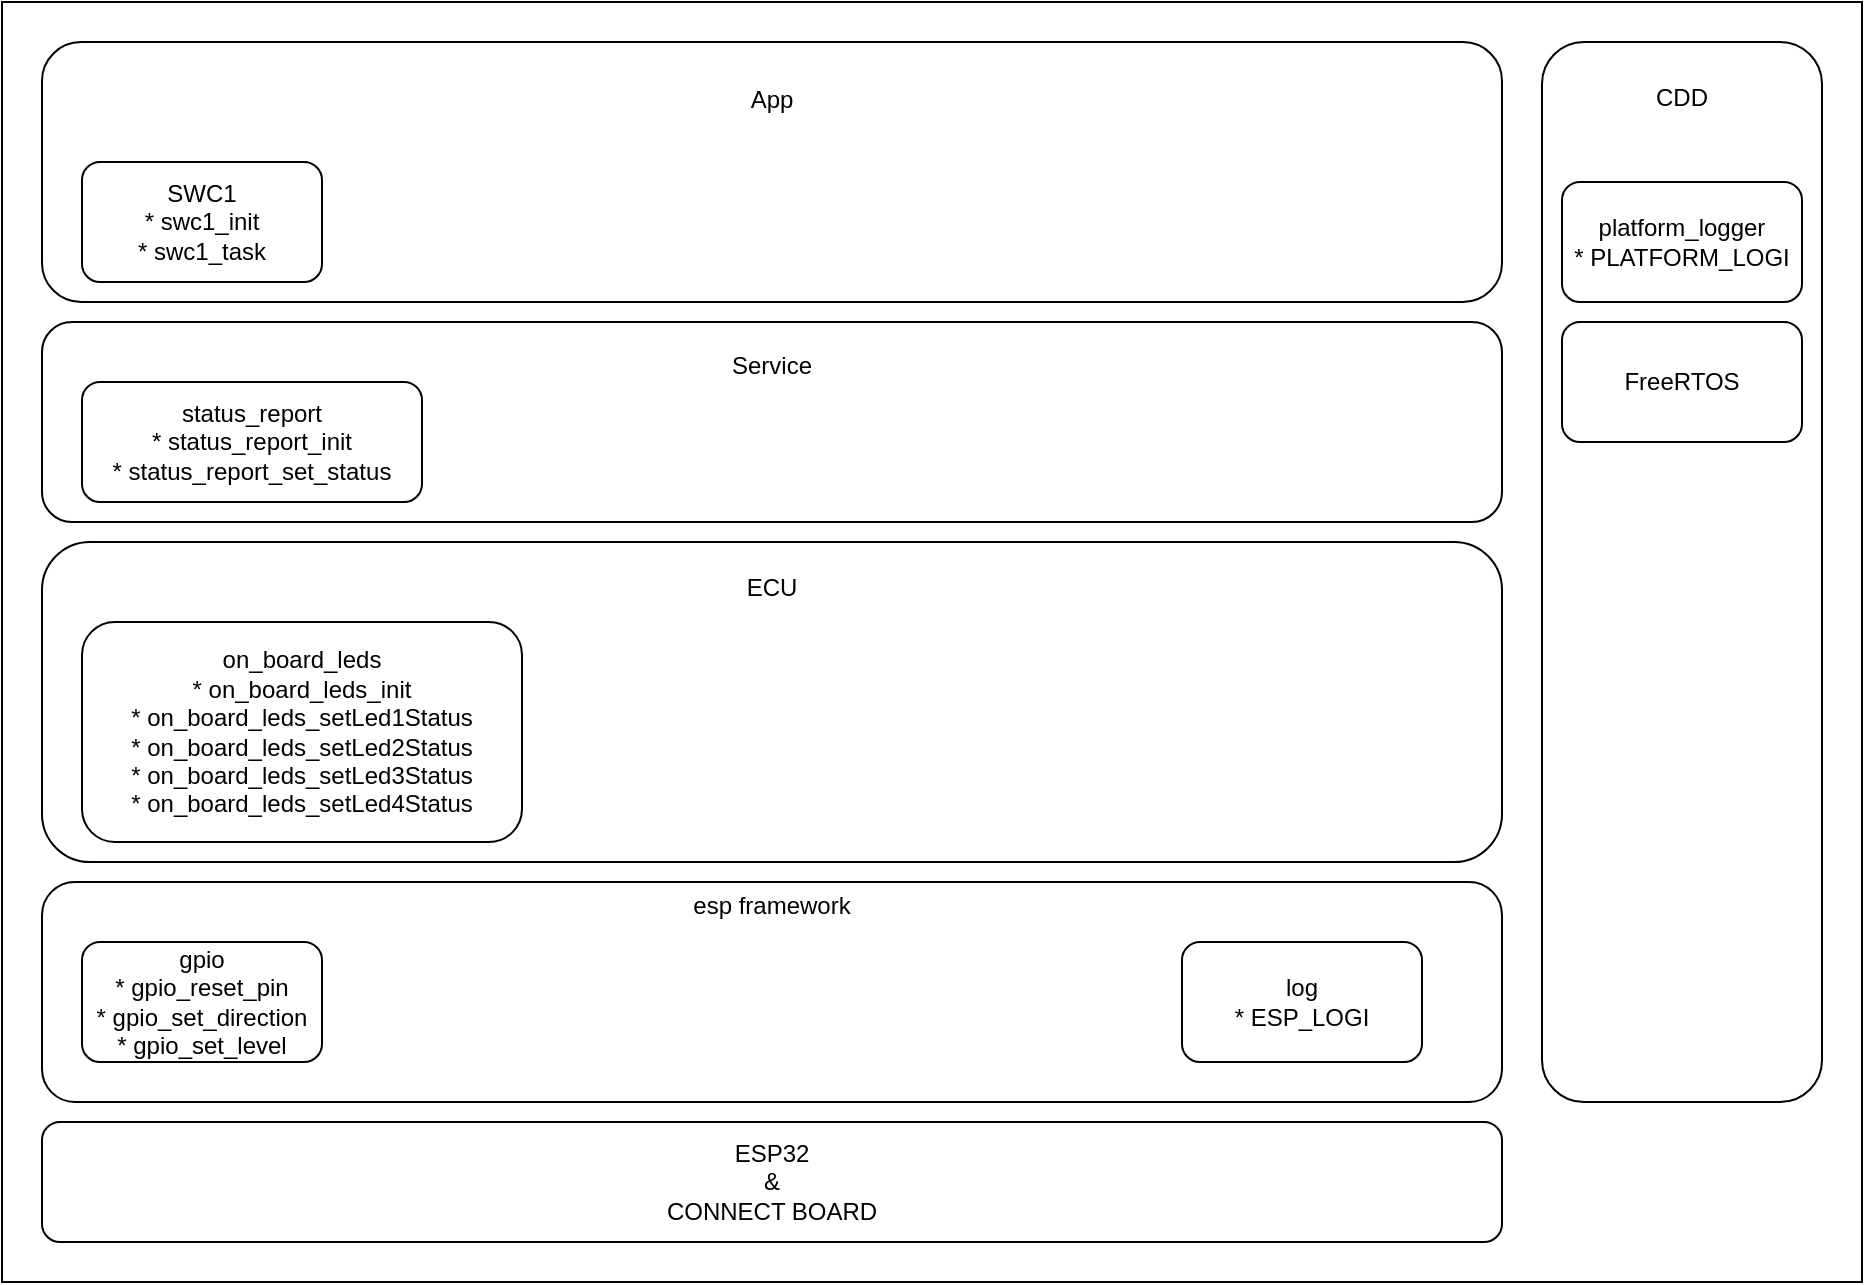 <mxfile version="24.2.5" type="device">
  <diagram name="Page-1" id="p4y114F4zWIUPUv0pF8f">
    <mxGraphModel dx="1434" dy="844" grid="1" gridSize="10" guides="1" tooltips="1" connect="1" arrows="1" fold="1" page="1" pageScale="1" pageWidth="1100" pageHeight="1700" background="#ffffff" math="0" shadow="0">
      <root>
        <mxCell id="0" />
        <mxCell id="1" parent="0" />
        <mxCell id="8hV0YvTT84u8Rgavx3vx-16" value="" style="rounded=0;whiteSpace=wrap;html=1;" vertex="1" parent="1">
          <mxGeometry x="40" y="160" width="930" height="640" as="geometry" />
        </mxCell>
        <mxCell id="8hV0YvTT84u8Rgavx3vx-14" value="CDD&lt;div&gt;&lt;br&gt;&lt;/div&gt;&lt;div&gt;&lt;br&gt;&lt;/div&gt;&lt;div&gt;&lt;br&gt;&lt;/div&gt;&lt;div&gt;&lt;br&gt;&lt;/div&gt;&lt;div&gt;&lt;br&gt;&lt;/div&gt;&lt;div&gt;&lt;br&gt;&lt;/div&gt;&lt;div&gt;&lt;br&gt;&lt;/div&gt;&lt;div&gt;&lt;br&gt;&lt;/div&gt;&lt;div&gt;&lt;br&gt;&lt;/div&gt;&lt;div&gt;&lt;br&gt;&lt;/div&gt;&lt;div&gt;&lt;br&gt;&lt;/div&gt;&lt;div&gt;&lt;br&gt;&lt;/div&gt;&lt;div&gt;&lt;br&gt;&lt;/div&gt;&lt;div&gt;&lt;br&gt;&lt;/div&gt;&lt;div&gt;&lt;br&gt;&lt;/div&gt;&lt;div&gt;&lt;br&gt;&lt;/div&gt;&lt;div&gt;&lt;br&gt;&lt;/div&gt;&lt;div&gt;&lt;br&gt;&lt;/div&gt;&lt;div&gt;&lt;br&gt;&lt;/div&gt;&lt;div&gt;&lt;br&gt;&lt;/div&gt;&lt;div&gt;&lt;br&gt;&lt;/div&gt;&lt;div&gt;&lt;br&gt;&lt;/div&gt;&lt;div&gt;&lt;br&gt;&lt;/div&gt;&lt;div&gt;&lt;br&gt;&lt;/div&gt;&lt;div&gt;&lt;br&gt;&lt;/div&gt;&lt;div&gt;&lt;br&gt;&lt;/div&gt;&lt;div&gt;&lt;br&gt;&lt;/div&gt;&lt;div&gt;&lt;br&gt;&lt;/div&gt;&lt;div&gt;&lt;br&gt;&lt;/div&gt;&lt;div&gt;&lt;br&gt;&lt;/div&gt;&lt;div&gt;&lt;br&gt;&lt;/div&gt;&lt;div&gt;&lt;br&gt;&lt;/div&gt;&lt;div&gt;&lt;br&gt;&lt;/div&gt;" style="rounded=1;whiteSpace=wrap;html=1;" vertex="1" parent="1">
          <mxGeometry x="810" y="180" width="140" height="530" as="geometry" />
        </mxCell>
        <mxCell id="8hV0YvTT84u8Rgavx3vx-1" value="ESP32&lt;div&gt;&amp;amp;&lt;/div&gt;&lt;div&gt;CONNECT BOARD&lt;/div&gt;" style="rounded=1;whiteSpace=wrap;html=1;" vertex="1" parent="1">
          <mxGeometry x="60" y="720" width="730" height="60" as="geometry" />
        </mxCell>
        <mxCell id="8hV0YvTT84u8Rgavx3vx-2" value="esp framework&lt;div&gt;&lt;br&gt;&lt;/div&gt;&lt;div&gt;&lt;br&gt;&lt;/div&gt;&lt;div&gt;&lt;br&gt;&lt;/div&gt;&lt;div&gt;&lt;br&gt;&lt;/div&gt;&lt;div&gt;&lt;br&gt;&lt;/div&gt;&lt;div&gt;&lt;br&gt;&lt;/div&gt;" style="rounded=1;whiteSpace=wrap;html=1;" vertex="1" parent="1">
          <mxGeometry x="60" y="600" width="730" height="110" as="geometry" />
        </mxCell>
        <mxCell id="8hV0YvTT84u8Rgavx3vx-3" value="gpio&lt;div&gt;*&amp;nbsp;gpio_reset_pin&lt;/div&gt;&lt;div&gt;*&amp;nbsp;gpio_set_direction&lt;/div&gt;&lt;div&gt;*&amp;nbsp;gpio_set_level&lt;/div&gt;" style="rounded=1;whiteSpace=wrap;html=1;" vertex="1" parent="1">
          <mxGeometry x="80" y="630" width="120" height="60" as="geometry" />
        </mxCell>
        <mxCell id="8hV0YvTT84u8Rgavx3vx-4" value="FreeRTOS" style="rounded=1;whiteSpace=wrap;html=1;" vertex="1" parent="1">
          <mxGeometry x="820" y="320" width="120" height="60" as="geometry" />
        </mxCell>
        <mxCell id="8hV0YvTT84u8Rgavx3vx-5" value="log&lt;div&gt;*&amp;nbsp;ESP_LOGI&lt;/div&gt;" style="rounded=1;whiteSpace=wrap;html=1;" vertex="1" parent="1">
          <mxGeometry x="630" y="630" width="120" height="60" as="geometry" />
        </mxCell>
        <mxCell id="8hV0YvTT84u8Rgavx3vx-6" value="ECU&lt;div&gt;&lt;br&gt;&lt;/div&gt;&lt;div&gt;&lt;br&gt;&lt;/div&gt;&lt;div&gt;&lt;br&gt;&lt;/div&gt;&lt;div&gt;&lt;br&gt;&lt;/div&gt;&lt;div&gt;&lt;br&gt;&lt;/div&gt;&lt;div&gt;&lt;br&gt;&lt;/div&gt;&lt;div&gt;&lt;br&gt;&lt;/div&gt;&lt;div&gt;&lt;br&gt;&lt;/div&gt;" style="rounded=1;whiteSpace=wrap;html=1;" vertex="1" parent="1">
          <mxGeometry x="60" y="430" width="730" height="160" as="geometry" />
        </mxCell>
        <mxCell id="8hV0YvTT84u8Rgavx3vx-7" value="on_board_leds&lt;div&gt;*&amp;nbsp;on_board_leds_init&lt;/div&gt;&lt;div&gt;*&amp;nbsp;on_board_leds_setLed1Status&lt;/div&gt;&lt;div&gt;*&amp;nbsp;on_board_leds_setLed2Status&lt;/div&gt;&lt;div&gt;*&amp;nbsp;on_board_leds_setLed3Status&lt;/div&gt;&lt;div&gt;*&amp;nbsp;on_board_leds_setLed4Status&lt;/div&gt;" style="rounded=1;whiteSpace=wrap;html=1;" vertex="1" parent="1">
          <mxGeometry x="80" y="470" width="220" height="110" as="geometry" />
        </mxCell>
        <mxCell id="8hV0YvTT84u8Rgavx3vx-8" value="Service&lt;div&gt;&lt;br&gt;&lt;/div&gt;&lt;div&gt;&lt;br&gt;&lt;/div&gt;&lt;div&gt;&lt;br&gt;&lt;/div&gt;&lt;div&gt;&lt;br&gt;&lt;/div&gt;" style="rounded=1;whiteSpace=wrap;html=1;" vertex="1" parent="1">
          <mxGeometry x="60" y="320" width="730" height="100" as="geometry" />
        </mxCell>
        <mxCell id="8hV0YvTT84u8Rgavx3vx-9" value="status_report&lt;div&gt;*&amp;nbsp;status_report_init&lt;/div&gt;&lt;div&gt;*&amp;nbsp;status_report_set_status&lt;/div&gt;" style="rounded=1;whiteSpace=wrap;html=1;" vertex="1" parent="1">
          <mxGeometry x="80" y="350" width="170" height="60" as="geometry" />
        </mxCell>
        <mxCell id="8hV0YvTT84u8Rgavx3vx-10" value="App&lt;div&gt;&lt;br&gt;&lt;/div&gt;&lt;div&gt;&lt;br&gt;&lt;/div&gt;&lt;div&gt;&lt;br&gt;&lt;/div&gt;&lt;div&gt;&lt;br&gt;&lt;/div&gt;&lt;div&gt;&lt;br&gt;&lt;/div&gt;" style="rounded=1;whiteSpace=wrap;html=1;" vertex="1" parent="1">
          <mxGeometry x="60" y="180" width="730" height="130" as="geometry" />
        </mxCell>
        <mxCell id="8hV0YvTT84u8Rgavx3vx-11" value="SWC1&lt;div&gt;*&amp;nbsp;swc1_init&lt;/div&gt;&lt;div&gt;*&amp;nbsp;swc1_task&lt;/div&gt;" style="rounded=1;whiteSpace=wrap;html=1;" vertex="1" parent="1">
          <mxGeometry x="80" y="240" width="120" height="60" as="geometry" />
        </mxCell>
        <mxCell id="8hV0YvTT84u8Rgavx3vx-15" value="platform_logger&lt;div&gt;* PLATFORM_LOGI&lt;/div&gt;" style="rounded=1;whiteSpace=wrap;html=1;" vertex="1" parent="1">
          <mxGeometry x="820" y="250" width="120" height="60" as="geometry" />
        </mxCell>
      </root>
    </mxGraphModel>
  </diagram>
</mxfile>
